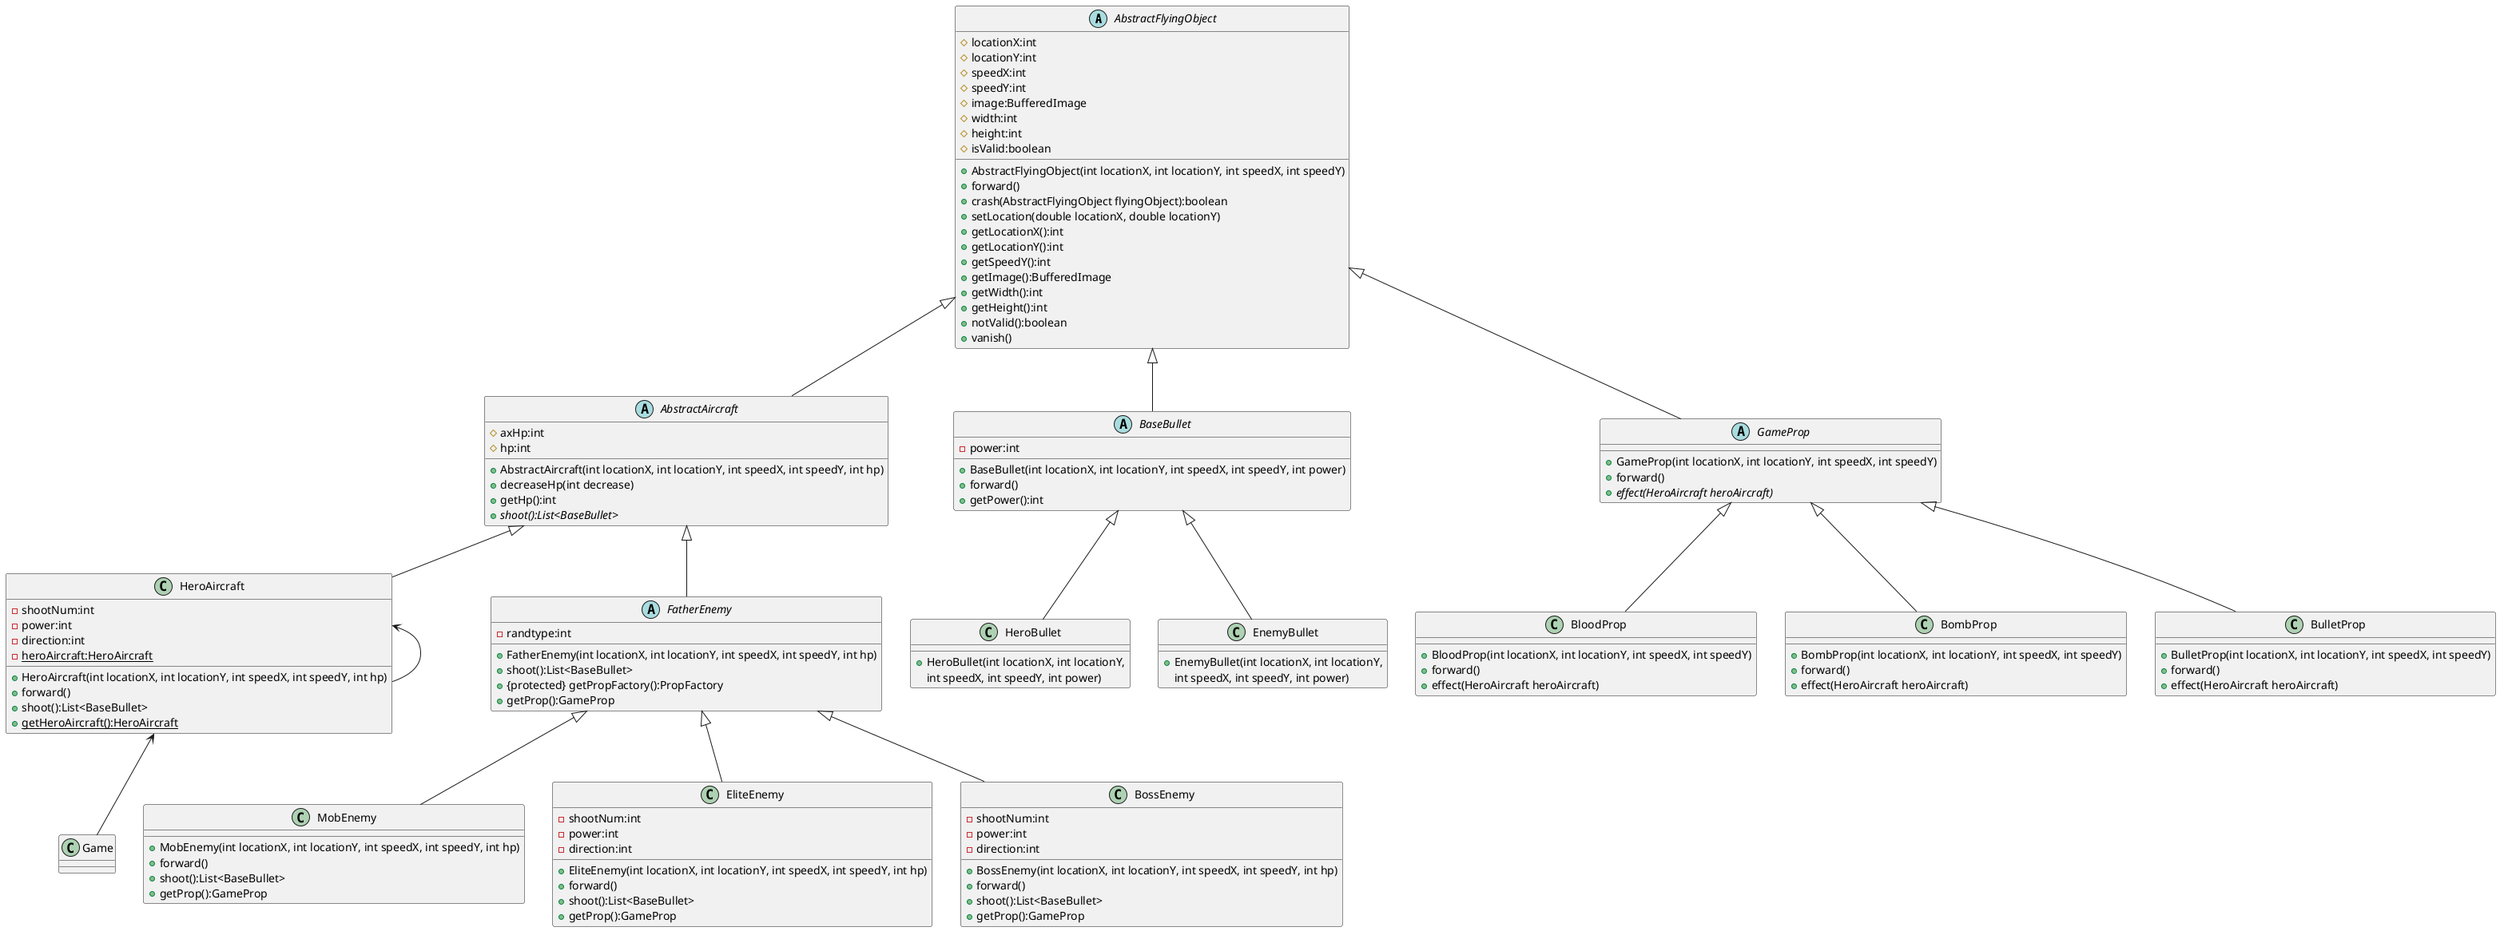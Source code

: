 @startuml
'https://plantuml.com/class-diagram

abstract class AbstractFlyingObject
{
    # locationX:int
    # locationY:int
    # speedX:int
    # speedY:int
    # image:BufferedImage
    # width:int
    # height:int
    # isValid:boolean

    + AbstractFlyingObject(int locationX, int locationY, int speedX, int speedY)
    + forward()
    + crash(AbstractFlyingObject flyingObject):boolean
    + setLocation(double locationX, double locationY)
    + getLocationX():int
    + getLocationY():int
    + getSpeedY():int
    + getImage():BufferedImage
    + getWidth():int
    + getHeight():int
    + notValid():boolean
    + vanish()
}
abstract class AbstractAircraft
{
	# axHp:int
    # hp:int
    + AbstractAircraft(int locationX, int locationY, int speedX, int speedY, int hp)
    + decreaseHp(int decrease)
    + getHp():int
    + {abstract} shoot():List<BaseBullet>
 }

abstract class BaseBullet
{
    - power:int
    + BaseBullet(int locationX, int locationY, int speedX, int speedY, int power)
    + forward()
	+ getPower():int
}



AbstractFlyingObject <|-- AbstractAircraft
AbstractFlyingObject <|-- BaseBullet
AbstractFlyingObject <|-- GameProp

AbstractAircraft <|-- HeroAircraft
AbstractAircraft <|-- FatherEnemy
FatherEnemy <|-- MobEnemy
FatherEnemy <|-- EliteEnemy
FatherEnemy <|-- BossEnemy


BaseBullet <|-- HeroBullet
BaseBullet <|-- EnemyBullet

GameProp  <|-- BloodProp
GameProp  <|-- BombProp
GameProp  <|-- BulletProp

class HeroAircraft {
    - shootNum:int
    - power:int
    - direction:int
    - {static} heroAircraft:HeroAircraft
    + HeroAircraft(int locationX, int locationY, int speedX, int speedY, int hp)
    + forward()
    + shoot():List<BaseBullet>
    + {static} getHeroAircraft():HeroAircraft

}

abstract  class FatherEnemy{
-randtype:int
+ FatherEnemy(int locationX, int locationY, int speedX, int speedY, int hp)
+ shoot():List<BaseBullet>
+ {protected} getPropFactory():PropFactory
+ getProp():GameProp
}



class BossEnemy{
- shootNum:int
- power:int
- direction:int
+ BossEnemy(int locationX, int locationY, int speedX, int speedY, int hp)
+ forward()
+ shoot():List<BaseBullet>
+ getProp():GameProp
}

class EliteEnemy{
- shootNum:int
- power:int
- direction:int
+ EliteEnemy(int locationX, int locationY, int speedX, int speedY, int hp)
+ forward()
+ shoot():List<BaseBullet>
+ getProp():GameProp
}
class MobEnemy{
+ MobEnemy(int locationX, int locationY, int speedX, int speedY, int hp)
+ forward()
+ shoot():List<BaseBullet>
+ getProp():GameProp
}


abstract class GameProp{
 + GameProp(int locationX, int locationY, int speedX, int speedY)
 + forward()
 + {abstract} effect(HeroAircraft heroAircraft)
}

class BloodProp{
 + BloodProp(int locationX, int locationY, int speedX, int speedY)
 + forward()
 + effect(HeroAircraft heroAircraft)
}

class BombProp{
 + BombProp(int locationX, int locationY, int speedX, int speedY)
 + forward()
 + effect(HeroAircraft heroAircraft)
}

class BulletProp{
 + BulletProp(int locationX, int locationY, int speedX, int speedY)
 + forward()
 + effect(HeroAircraft heroAircraft)
}


class HeroBullet {
    + HeroBullet(int locationX, int locationY,
     int speedX, int speedY, int power)
}

class EnemyBullet {
    + EnemyBullet(int locationX, int locationY,
     int speedX, int speedY, int power)
}


HeroAircraft<--HeroAircraft
HeroAircraft<--Game
@enduml